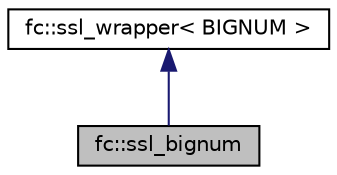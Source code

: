 digraph "fc::ssl_bignum"
{
  edge [fontname="Helvetica",fontsize="10",labelfontname="Helvetica",labelfontsize="10"];
  node [fontname="Helvetica",fontsize="10",shape=record];
  Node0 [label="fc::ssl_bignum",height=0.2,width=0.4,color="black", fillcolor="grey75", style="filled", fontcolor="black"];
  Node1 -> Node0 [dir="back",color="midnightblue",fontsize="10",style="solid",fontname="Helvetica"];
  Node1 [label="fc::ssl_wrapper\< BIGNUM \>",height=0.2,width=0.4,color="black", fillcolor="white", style="filled",URL="$structfc_1_1ssl__wrapper.html"];
}
